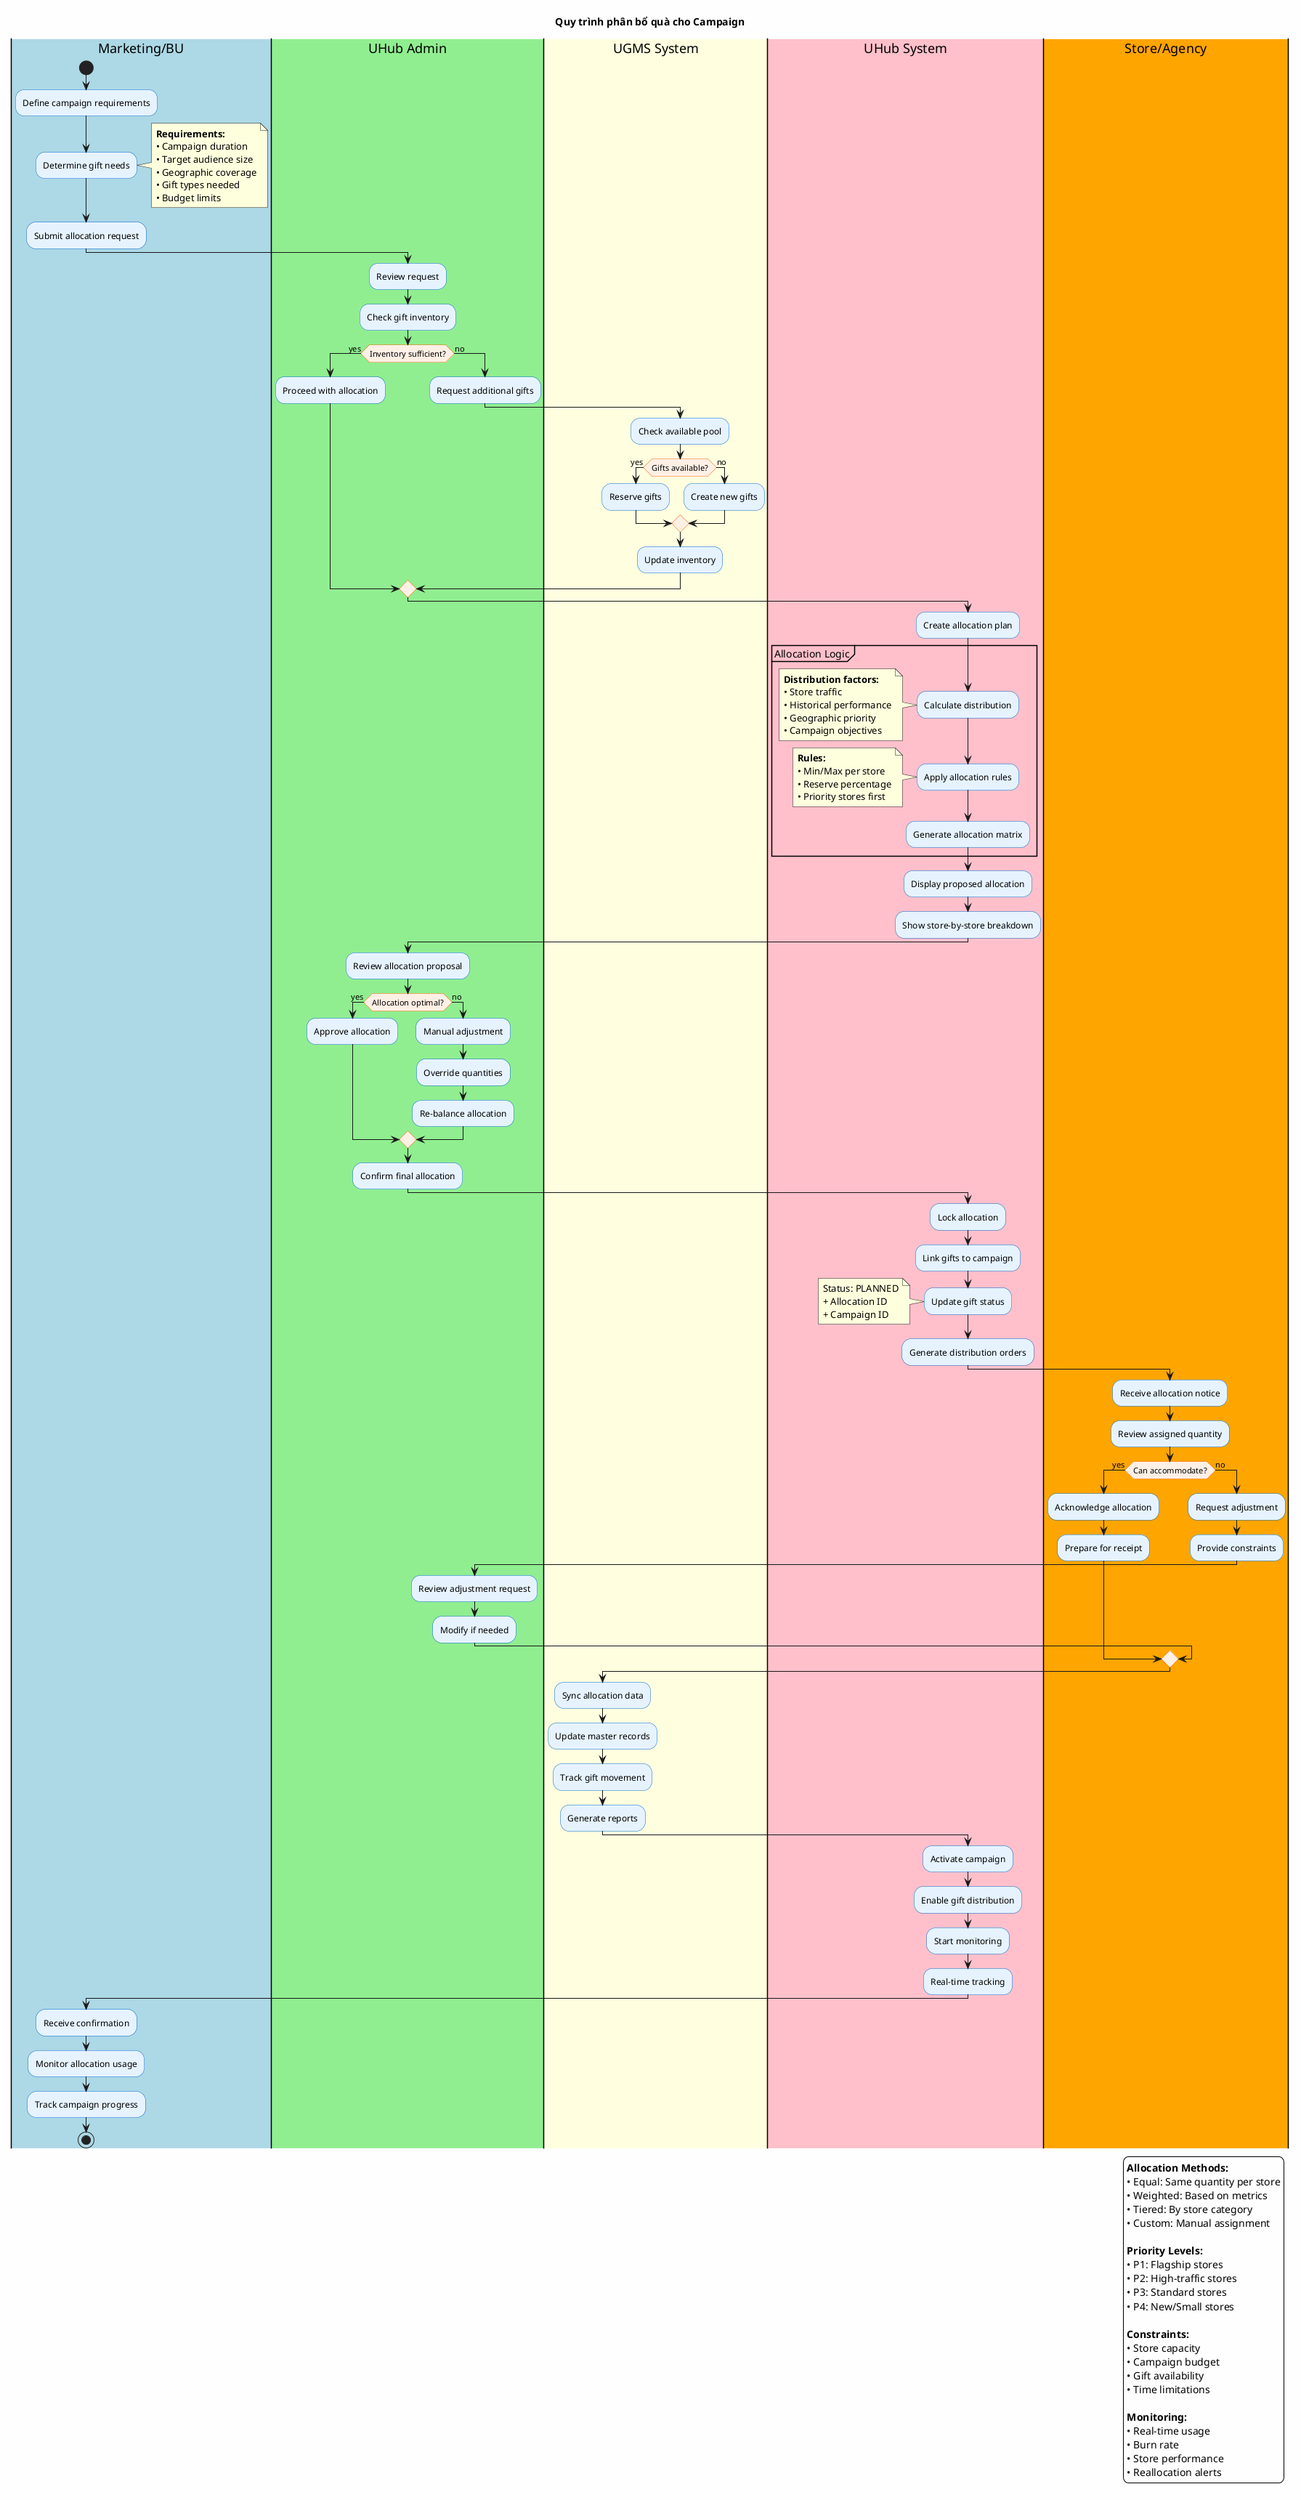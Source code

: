 @startuml Phan_bo_qua_campaign
title Quy trình phân bổ quà cho Campaign
skinparam backgroundColor #FEFEFE
skinparam activity {
  BackgroundColor #E6F3FF
  BorderColor #0066CC
  DiamondBackgroundColor #FFF0E6
  DiamondBorderColor #FF6600
}

|#LightBlue|Marketing/BU|
|#LightGreen|UHub Admin|
|#LightYellow|UGMS System|
|#Pink|UHub System|
|#Orange|Store/Agency|

|Marketing/BU|
start
:Define campaign requirements;
:Determine gift needs;
note right
  **Requirements:**
  • Campaign duration
  • Target audience size
  • Geographic coverage
  • Gift types needed
  • Budget limits
end note

:Submit allocation request;

|UHub Admin|
:Review request;
:Check gift inventory;
if (Inventory sufficient?) then (yes)
  :Proceed with allocation;
else (no)
  :Request additional gifts;
  |UGMS System|
  :Check available pool;
  if (Gifts available?) then (yes)
    :Reserve gifts;
  else (no)
    :Create new gifts;
  endif
  :Update inventory;
  |UHub Admin|
endif

|UHub System|
:Create allocation plan;
partition "Allocation Logic" {
  :Calculate distribution;
  note left
    **Distribution factors:**
    • Store traffic
    • Historical performance
    • Geographic priority
    • Campaign objectives
  end note
  
  :Apply allocation rules;
  note left
    **Rules:**
    • Min/Max per store
    • Reserve percentage
    • Priority stores first
  end note
  
  :Generate allocation matrix;
}

:Display proposed allocation;
:Show store-by-store breakdown;

|UHub Admin|
:Review allocation proposal;
if (Allocation optimal?) then (yes)
  :Approve allocation;
else (no)
  :Manual adjustment;
  :Override quantities;
  :Re-balance allocation;
endif

:Confirm final allocation;

|UHub System|
:Lock allocation;
:Link gifts to campaign;
:Update gift status;
note left
  Status: PLANNED
  + Allocation ID
  + Campaign ID
end note

:Generate distribution orders;

|Store/Agency|
:Receive allocation notice;
:Review assigned quantity;
if (Can accommodate?) then (yes)
  :Acknowledge allocation;
  :Prepare for receipt;
else (no)
  :Request adjustment;
  :Provide constraints;
  |UHub Admin|
  :Review adjustment request;
  :Modify if needed;
  |Store/Agency|
endif

|UGMS System|
:Sync allocation data;
:Update master records;
:Track gift movement;
:Generate reports;

|UHub System|
:Activate campaign;
:Enable gift distribution;
:Start monitoring;
:Real-time tracking;

|Marketing/BU|
:Receive confirmation;
:Monitor allocation usage;
:Track campaign progress;
stop

legend right
  **Allocation Methods:**
  • Equal: Same quantity per store
  • Weighted: Based on metrics
  • Tiered: By store category
  • Custom: Manual assignment
  
  **Priority Levels:**
  • P1: Flagship stores
  • P2: High-traffic stores
  • P3: Standard stores
  • P4: New/Small stores
  
  **Constraints:**
  • Store capacity
  • Campaign budget
  • Gift availability
  • Time limitations
  
  **Monitoring:**
  • Real-time usage
  • Burn rate
  • Store performance
  • Reallocation alerts
endlegend

@enduml
